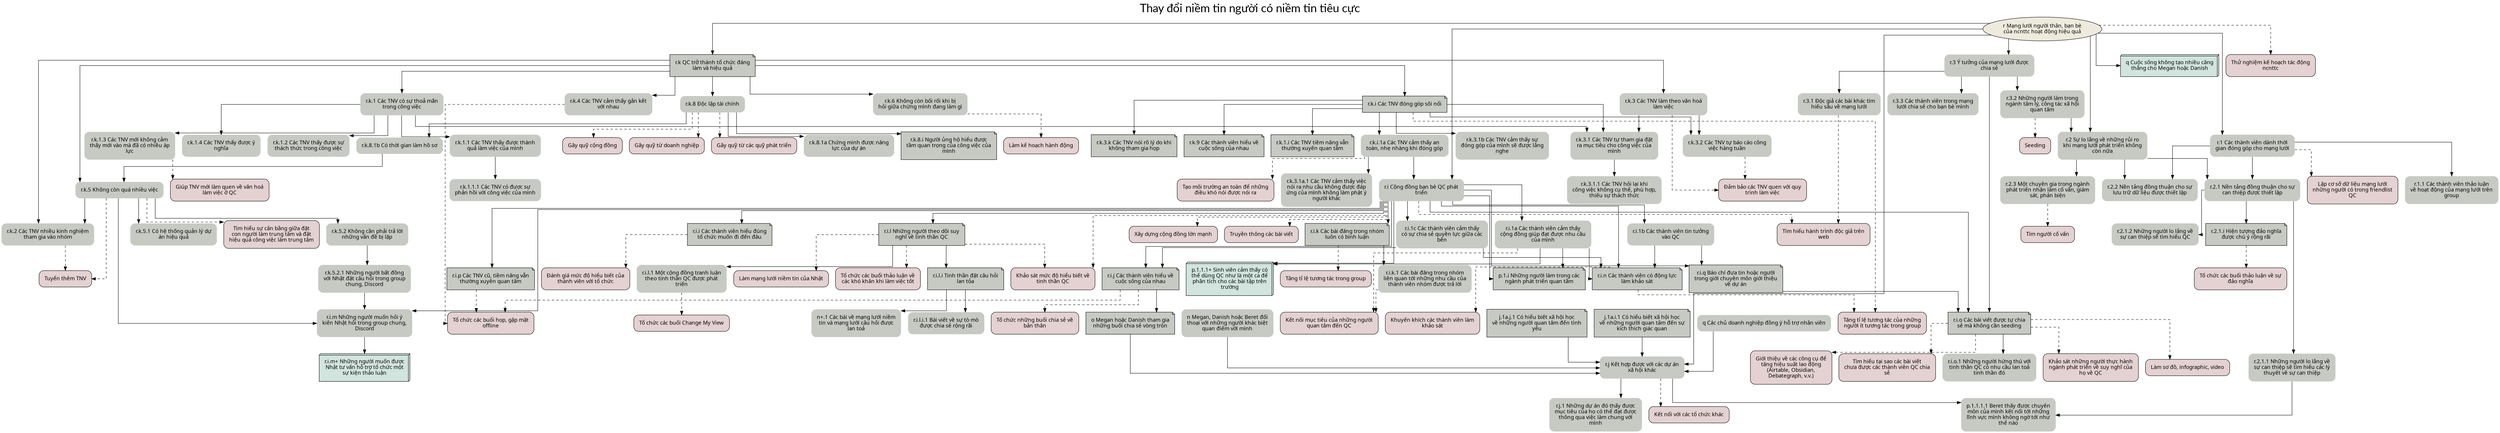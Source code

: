 digraph branch_r{
splines=ortho;
		overlap=false
		style=rounded
		// ranksep="0.4";
		label="Thay đổi niềm tin người có niềm tin tiêu cực";
		sep=10
		fontsize = 30
		labelloc="t";
		fontname="Lato";
//NODES
//====================


node [ shape=plaintext style="filled, rounded" fontname="SVN-Avo" margin=0.2 fillcolor="#c6cac3" ] //Reset style

//All masterGraph nodes

node [ shape=plaintext style="filled, rounded" fontname="SVN-Avo" margin=0.2 fillcolor="#c6cac3" ]

node [ shape=plaintext style="filled, rounded" fontname="SVN-Avo" margin=0.2 fillcolor="#c6cac3" ] //Reset style

//All branch_20 nodes

node [ shape=oval margin=0.1 fillcolor="#EEEADD" style="filled, rounded" ]
"r Mạng lưới người thân, bạn bè của ncnttc hoạt động hiệu quả" [ label = "r Mạng lưới người thân, bạn bè\ncủa ncnttc hoạt động hiệu quả" ] 

node [ shape=plaintext style="filled, rounded" fontname="SVN-Avo" margin=0.2 fillcolor="#c6cac3" ] //Reset style

//All Mục tiêu nodes
"r.k.3.1a.1 Các TNV cảm thấy việc nói ra nhu cầu không được đáp ứng của mình không làm phật ý người khác" [ label = "r.k.3.1a.1 Các TNV cảm thấy việc\nnói ra nhu cầu không được đáp\nứng của mình không làm phật ý\nngười khác" ] 
"r.i Cộng đồng bạn bè QC phát triển" [ label = "r.i Cộng đồng bạn bè QC phát\ntriển" ] 
"r.k.i.1a Các TNV cảm thấy an toàn, nhẹ nhàng khi đóng góp" [ label = "r.k.i.1a Các TNV cảm thấy an\ntoàn, nhẹ nhàng khi đóng góp" ] 
"r.k.3.1b Các TNV cảm thấy sự đóng góp của mình sẽ được lắng nghe" [ label = "r.k.3.1b Các TNV cảm thấy sự\nđóng góp của mình sẽ được lắng\nnghe" ] 
"r.k.5 Không còn quá nhiều việc" [ label = "r.k.5 Không còn quá nhiều việc" ] 
"r.k.8.1a Chứng minh được năng lực của dự án" [ label = "r.k.8.1a Chứng minh được năng\nlực của dự án" ] 
"r.k.8.1b Có thời gian làm hồ sơ" [ label = "r.k.8.1b Có thời gian làm hồ sơ" ] 
"r.k.5.2.1 Những người bất đồng với Nhật đặt câu hỏi trong group chung, Discord" [ label = "r.k.5.2.1 Những người bất đồng\nvới Nhật đặt câu hỏi trong group\nchung, Discord" ] 
"r.k.5.1 Có hệ thống quản lý dự án hiệu quả" [ label = "r.k.5.1 Có hệ thống quản lý dự\nán hiệu quả" ] 
"r.k.5.2 Không cần phải trả lời những vấn đề bị lặp" [ label = "r.k.5.2 Không cần phải trả lời\nnhững vấn đề bị lặp" ] 
"r.i.m Những người muốn hỏi ý kiến Nhật hỏi trong group chung, Discord" [ label = "r.i.m Những người muốn hỏi ý\nkiến Nhật hỏi trong group chung,\nDiscord" ] 
"r.k.2 Các TNV nhiều kinh nghiệm tham gia vào nhóm" [ label = "r.k.2 Các TNV nhiều kinh nghiệm\ntham gia vào nhóm" ] 
"r.k.3.1.1 Các TNV hỏi lại khi công việc không cụ thể, phù hợp, thiếu sự thách thức" [ label = "r.k.3.1.1 Các TNV hỏi lại khi\ncông việc không cụ thể, phù hợp,\nthiếu sự thách thức" ] 
"r.k.3.1 Các TNV tự tham gia đặt ra mục tiêu cho công việc của mình" [ label = "r.k.3.1 Các TNV tự tham gia đặt\nra mục tiêu cho công việc của\nmình" ] 
"r.k.3.2 Các TNV tự báo cáo công việc hàng tuần" [ label = "r.k.3.2 Các TNV tự báo cáo công\nviệc hàng tuần" ] 
"r.k.1.1.1 Các TNV có được sự phản hồi với công việc của mình" [ label = "r.k.1.1.1 Các TNV có được sự\nphản hồi với công việc của mình" ] 
"r.k.1.1 Các TNV thấy được thành quả làm việc của mình" [ label = "r.k.1.1 Các TNV thấy được thành\nquả làm việc của mình" ] 
"r.k.1.2 Các TNV thấy được sự thách thức trong công việc" [ label = "r.k.1.2 Các TNV thấy được sự\nthách thức trong công việc" ] 
"r.k.1.3 Các TNV mới không cảm thấy mới vào mà đã có nhiều áp lực" [ label = "r.k.1.3 Các TNV mới không cảm\nthấy mới vào mà đã có nhiều áp\nlực" ] 
"r.k.1.4 Các TNV thấy được ý nghĩa" [ label = "r.k.1.4 Các TNV thấy được ý\nnghĩa" ] 
"r.k.1 Các TNV có sự thoả mãn trong công việc" [ label = "r.k.1 Các TNV có sự thoả mãn\ntrong công việc" ] 
"r.k.2 Các TNV nhiều kinh nghiệm tham gia vào nhóm" [ label = "r.k.2 Các TNV nhiều kinh nghiệm\ntham gia vào nhóm" ] 
"r.k.3 Các TNV làm theo văn hoá làm việc" [ label = "r.k.3 Các TNV làm theo văn hoá\nlàm việc" ] 
"r.k.4 Các TNV cảm thấy gắn kết với nhau" [ label = "r.k.4 Các TNV cảm thấy gắn kết\nvới nhau" ] 
"r.k.5 Không còn quá nhiều việc" [ label = "r.k.5 Không còn quá nhiều việc" ] 
"r.k.6 Không còn bối rối khi bị hỏi giữa chừng mình đang làm gì" [ label = "r.k.6 Không còn bối rối khi bị\nhỏi giữa chừng mình đang làm gì" ] 
"r.k.8 Độc lập tài chính" [ label = "r.k.8 Độc lập tài chính" ] 
"r.j.1 Những dự án đó thấy được mục tiêu của họ có thể đạt được thông qua việc làm chung với mình" [ label = "r.j.1 Những dự án đó thấy được\nmục tiêu của họ có thể đạt được\nthông qua việc làm chung với\nmình" ] 
"r.i.o.1 Những người hứng thú với tinh thần QC có nhu cầu lan toả tinh thần đó" [ label = "r.i.o.1 Những người hứng thú với\ntinh thần QC có nhu cầu lan toả\ntinh thần đó" ] 
"r.i.l.i.1 Bài viết về sự tò mò được chia sẻ rộng rãi" [ label = "r.i.l.i.1 Bài viết về sự tò mò\nđược chia sẻ rộng rãi" ] 
"n+.1 Các bài về mạng lưới niềm tin và mạng lưới câu hỏi được lan toả" [ label = "n+.1 Các bài về mạng lưới niềm\ntin và mạng lưới câu hỏi được\nlan toả" ] 
"r.i.l.1 Một cộng đồng tranh luận theo tinh thần QC được phát triển" [ label = "r.i.l.1 Một cộng đồng tranh luận\ntheo tinh thần QC được phát\ntriển" ] 
"r.i.k.1 Các bài đăng trong nhóm liên quan tới những nhu cầu của thành viên nhóm được trả lời" [ label = "r.i.k.1 Các bài đăng trong nhóm\nliên quan tới những nhu cầu của\nthành viên nhóm được trả lời" ] 
"r.i.1a Các thành viên cảm thấy cộng đồng giúp đạt được nhu cầu của mình" [ label = "r.i.1a Các thành viên cảm thấy\ncộng đồng giúp đạt được nhu cầu\ncủa mình" ] 
"r.i.1b Các thành viên tin tưởng vào QC" [ label = "r.i.1b Các thành viên tin tưởng\nvào QC" ] 
"r.i.1c Các thành viên cảm thấy có sự chia sẻ quyền lực giữa các bên" [ label = "r.i.1c Các thành viên cảm thấy\ncó sự chia sẻ quyền lực giữa các\nbên" ] 
"r.3.1 Độc giả các bài khác tìm hiểu sâu về mạng lưới" [ label = "r.3.1 Độc giả các bài khác tìm\nhiểu sâu về mạng lưới" ] 
"r.3.2 Những người làm trong ngành tâm lý, công tác xã hội quan tâm" [ label = "r.3.2 Những người làm trong\nngành tâm lý, công tác xã hội\nquan tâm" ] 
"r.3.3 Các thành viên trong mạng lưới chia sẻ cho bạn bè mình" [ label = "r.3.3 Các thành viên trong mạng\nlưới chia sẻ cho bạn bè mình" ] 
"r.2.1.1 Những người lo lắng về sự can thiệp sẽ tìm hiểu các lý thuyết về sự can thiệp" [ label = "r.2.1.1 Những người lo lắng về\nsự can thiệp sẽ tìm hiểu các lý\nthuyết về sự can thiệp" ] 
"r.2.1.2 Những người lo lắng về sự can thiệp sẽ tìm hiểu QC" [ label = "r.2.1.2 Những người lo lắng về\nsự can thiệp sẽ tìm hiểu QC" ] 
"r.2.1 Nền tảng đồng thuận cho sự can thiệp được thiết lập" [ label = "r.2.1 Nền tảng đồng thuận cho sự\ncan thiệp được thiết lập" ] 
"r.2.2 Nền tảng đồng thuận cho sự lưu trữ dữ liệu được thiết lập" [ label = "r.2.2 Nền tảng đồng thuận cho sự\nlưu trữ dữ liệu được thiết lập" ] 
"r.2.3 Một chuyên gia trong ngành phát triển nhận làm cố vấn, giám sát, phản biện" [ label = "r.2.3 Một chuyên gia trong ngành\nphát triển nhận làm cố vấn, giám\nsát, phản biện" ] 
"r.1.1 Các thành viên thảo luận về hoạt động của mạng lưới trên group" [ label = "r.1.1 Các thành viên thảo luận\nvề hoạt động của mạng lưới trên\ngroup" ] 
"r.1 Các thành viên dành thời gian đóng góp cho mạng lưới" [ label = "r.1 Các thành viên dành thời\ngian đóng góp cho mạng lưới" ] 
"r.2 Sự lo lắng về những rủi ro khi mạng lưới phát triển không còn nữa" [ label = "r.2 Sự lo lắng về những rủi ro\nkhi mạng lưới phát triển không\ncòn nữa" ] 
"r.3 Ý tưởng của mạng lưới được chia sẻ" [ label = "r.3 Ý tưởng của mạng lưới được\nchia sẻ" ] 
"p.1.1.1.1 Beret thấy được chuyên môn của mình kết nối tới những lĩnh vực mình không ngờ tới như thế nào" [ label = "p.1.1.1.1 Beret thấy được chuyên\nmôn của mình kết nối tới những\nlĩnh vực mình không ngờ tới như\nthế nào" ] 
"r.j Kết hợp được với các dự án xã hội khác" [ label = "r.j Kết hợp được với các dự án\nxã hội khác" ] 
"n+.1 Các bài về mạng lưới niềm tin và mạng lưới câu hỏi được lan toả" [ label = "n+.1 Các bài về mạng lưới niềm\ntin và mạng lưới câu hỏi được\nlan toả" ] 
"r.j Kết hợp được với các dự án xã hội khác" [ label = "r.j Kết hợp được với các dự án\nxã hội khác" ] 
"n Megan, Danish hoặc Beret đối thoại với những người khác biệt quan điểm với mình" [ label = "n Megan, Danish hoặc Beret đối\nthoại với những người khác biệt\nquan điểm với mình" ] 
"r.j Kết hợp được với các dự án xã hội khác" [ label = "r.j Kết hợp được với các dự án\nxã hội khác" ] 
"n Megan, Danish hoặc Beret đối thoại với những người khác biệt quan điểm với mình" [ label = "n Megan, Danish hoặc Beret đối\nthoại với những người khác biệt\nquan điểm với mình" ] 
"n Megan, Danish hoặc Beret đối thoại với những người khác biệt quan điểm với mình" [ label = "n Megan, Danish hoặc Beret đối\nthoại với những người khác biệt\nquan điểm với mình" ] 




node [ shape=plaintext style="filled, rounded" fontname="SVN-Avo" margin=0.2 fillcolor="#c6cac3" ] //Reset style

//All Ytuongtothon nodes

node [ shape=box3d style="filled, rounded" fillcolor="#D1E4DD" ]
"r.i.m+ Những người muốn được Nhật tư vấn hỗ trợ tổ chức một sự kiện thảo luận" [ label = "r.i.m+ Những người muốn được\nNhật tư vấn hỗ trợ tổ chức một\nsự kiện thảo luận" ] 
"p.1.1.1+ Sinh viên cảm thấy có thể dùng QC như là một ca để phân tích cho các bài tập trên trường" [ label = "p.1.1.1+ Sinh viên cảm thấy có\nthể dùng QC như là một ca để\nphân tích cho các bài tập trên\ntrường" ] 


"q Cuộc sống không tạo nhiều căng thẳng cho Megan hoặc Danish" [ label = "q Cuộc sống không tạo nhiều căng\nthẳng cho Megan hoặc Danish" ] 



node [ shape=plaintext style="filled, rounded" fontname="SVN-Avo" margin=0.2 fillcolor="#c6cac3" ] //Reset style

//All Yeutohotro nodes

node [ shape=note style=filled ]
"r.k.3.1 Các TNV tự tham gia đặt ra mục tiêu cho công việc của mình" [ label = "r.k.3.1 Các TNV tự tham gia đặt\nra mục tiêu cho công việc của\nmình" ] 
"r.k.3.2 Các TNV tự báo cáo công việc hàng tuần" [ label = "r.k.3.2 Các TNV tự báo cáo công\nviệc hàng tuần" ] 
"r.k.3.k Các TNV nói rõ lý do khi không tham gia họp" [ label = "r.k.3.k Các TNV nói rõ lý do khi\nkhông tham gia họp" ] 
"r.k.9 Các thành viên hiểu về cuộc sống của nhau" [ label = "r.k.9 Các thành viên hiểu về\ncuộc sống của nhau" ] 
"r.k.1.i Các TNV tiềm năng vẫn thường xuyên quan tâm" [ label = "r.k.1.i Các TNV tiềm năng vẫn\nthường xuyên quan tâm" ] 
"r.k.8.i Người ủng hộ hiểu được tầm quan trọng của công việc của mình" [ label = "r.k.8.i Người ủng hộ hiểu được\ntầm quan trọng của công việc của\nmình" ] 
"r.i.m Những người muốn hỏi ý kiến Nhật hỏi trong group chung, Discord" [ label = "r.i.m Những người muốn hỏi ý\nkiến Nhật hỏi trong group chung,\nDiscord" ] 
"r.k.3.1 Các TNV tự tham gia đặt ra mục tiêu cho công việc của mình" [ label = "r.k.3.1 Các TNV tự tham gia đặt\nra mục tiêu cho công việc của\nmình" ] 
"r.k.i Các TNV đóng góp sôi nổi" [ label = "r.k.i Các TNV đóng góp sôi nổi" ] 
"p.1.1.1.1 Beret thấy được chuyên môn của mình kết nối tới những lĩnh vực mình không ngờ tới như thế nào" [ label = "p.1.1.1.1 Beret thấy được chuyên\nmôn của mình kết nối tới những\nlĩnh vực mình không ngờ tới như\nthế nào" ] 
"r.i.o Các bài viết được tự chia sẻ mà không cần seeding" [ label = "r.i.o Các bài viết được tự chia\nsẻ mà không cần seeding" ] 
"r.i.l.i Tinh thần đặt câu hỏi lan tỏa" [ label = "r.i.l.i Tinh thần đặt câu hỏi\nlan tỏa" ] 
"o Megan hoặc Danish tham gia những buổi chia sẻ vòng tròn" [ label = "o Megan hoặc Danish tham gia\nnhững buổi chia sẻ vòng tròn" ] 
"r.i.n Các thành viên có động lực làm khảo sát" [ label = "r.i.n Các thành viên có động lực\nlàm khảo sát" ] 
"r.i.j Các thành viên hiểu về cuộc sống của nhau" [ label = "r.i.j Các thành viên hiểu về\ncuộc sống của nhau" ] 
"r.i.n Các thành viên có động lực làm khảo sát" [ label = "r.i.n Các thành viên có động lực\nlàm khảo sát" ] 
"r.i.q Báo chí đưa tin hoặc người trong giới chuyên môn giới thiệu về dự án" [ label = "r.i.q Báo chí đưa tin hoặc người\ntrong giới chuyên môn giới thiệu\nvề dự án" ] 
"r.i.n Các thành viên có động lực làm khảo sát" [ label = "r.i.n Các thành viên có động lực\nlàm khảo sát" ] 
"p.1.i Những người làm trong các ngành phát triển quan tâm" [ label = "p.1.i Những người làm trong các\nngành phát triển quan tâm" ] 
"p.1.1.1+ Sinh viên cảm thấy có thể dùng QC như là một ca để phân tích cho các bài tập trên trường" [ label = "p.1.1.1+ Sinh viên cảm thấy có\nthể dùng QC như là một ca để\nphân tích cho các bài tập trên\ntrường" ] 
"r.i.i Các thành viên hiểu đúng tổ chức muốn đi đến đâu" [ label = "r.i.i Các thành viên hiểu đúng\ntổ chức muốn đi đến đâu" ] 
"r.i.j Các thành viên hiểu về cuộc sống của nhau" [ label = "r.i.j Các thành viên hiểu về\ncuộc sống của nhau" ] 
"r.i.k Các bài đăng trong nhóm luôn có bình luận" [ label = "r.i.k Các bài đăng trong nhóm\nluôn có bình luận" ] 
"r.i.l Những người theo dõi suy nghĩ về tinh thần QC" [ label = "r.i.l Những người theo dõi suy\nnghĩ về tinh thần QC" ] 
"r.i.m Những người muốn hỏi ý kiến Nhật hỏi trong group chung, Discord" [ label = "r.i.m Những người muốn hỏi ý\nkiến Nhật hỏi trong group chung,\nDiscord" ] 
"r.i.n Các thành viên có động lực làm khảo sát" [ label = "r.i.n Các thành viên có động lực\nlàm khảo sát" ] 
"r.i.o Các bài viết được tự chia sẻ mà không cần seeding" [ label = "r.i.o Các bài viết được tự chia\nsẻ mà không cần seeding" ] 
"r.i.p Các TNV cũ, tiềm năng vẫn thường xuyên quan tâm" [ label = "r.i.p Các TNV cũ, tiềm năng vẫn\nthường xuyên quan tâm" ] 
"r.i.q Báo chí đưa tin hoặc người trong giới chuyên môn giới thiệu về dự án" [ label = "r.i.q Báo chí đưa tin hoặc người\ntrong giới chuyên môn giới thiệu\nvề dự án" ] 
"p.1.i Những người làm trong các ngành phát triển quan tâm" [ label = "p.1.i Những người làm trong các\nngành phát triển quan tâm" ] 
"p.1.1.1+ Sinh viên cảm thấy có thể dùng QC như là một ca để phân tích cho các bài tập trên trường" [ label = "p.1.1.1+ Sinh viên cảm thấy có\nthể dùng QC như là một ca để\nphân tích cho các bài tập trên\ntrường" ] 
"r.2 Sự lo lắng về những rủi ro khi mạng lưới phát triển không còn nữa" [ label = "r.2 Sự lo lắng về những rủi ro\nkhi mạng lưới phát triển không\ncòn nữa" ] 
"r.i.o Các bài viết được tự chia sẻ mà không cần seeding" [ label = "r.i.o Các bài viết được tự chia\nsẻ mà không cần seeding" ] 
"p.1.1.1.1 Beret thấy được chuyên môn của mình kết nối tới những lĩnh vực mình không ngờ tới như thế nào" [ label = "p.1.1.1.1 Beret thấy được chuyên\nmôn của mình kết nối tới những\nlĩnh vực mình không ngờ tới như\nthế nào" ] 
"r.2.1.i Hiện tượng đảo nghĩa được chú ý rộng rãi" [ label = "r.2.1.i Hiện tượng đảo nghĩa\nđược chú ý rộng rãi" ] 
"r.2.1 Nền tảng đồng thuận cho sự can thiệp được thiết lập" [ label = "r.2.1 Nền tảng đồng thuận cho sự\ncan thiệp được thiết lập" ] 
"r.2.2 Nền tảng đồng thuận cho sự lưu trữ dữ liệu được thiết lập" [ label = "r.2.2 Nền tảng đồng thuận cho sự\nlưu trữ dữ liệu được thiết lập" ] 
"r.i Cộng đồng bạn bè QC phát triển" [ label = "r.i Cộng đồng bạn bè QC phát\ntriển" ] 
"r.j Kết hợp được với các dự án xã hội khác" [ label = "r.j Kết hợp được với các dự án\nxã hội khác" ] 
"r.k QC trở thành tổ chức đáng làm và hiệu quả" [ label = "r.k QC trở thành tổ chức đáng\nlàm và hiệu quả" ] 
"q Cuộc sống không tạo nhiều căng thẳng cho Megan hoặc Danish" [ label = "q Cuộc sống không tạo nhiều căng\nthẳng cho Megan hoặc Danish" ] 
"r.j Kết hợp được với các dự án xã hội khác" [ label = "r.j Kết hợp được với các dự án\nxã hội khác" ] 
"p.1.i Những người làm trong các ngành phát triển quan tâm" [ label = "p.1.i Những người làm trong các\nngành phát triển quan tâm" ] 
"p.1.1.1.1 Beret thấy được chuyên môn của mình kết nối tới những lĩnh vực mình không ngờ tới như thế nào" [ label = "p.1.1.1.1 Beret thấy được chuyên\nmôn của mình kết nối tới những\nlĩnh vực mình không ngờ tới như\nthế nào" ] 
"r.j Kết hợp được với các dự án xã hội khác" [ label = "r.j Kết hợp được với các dự án\nxã hội khác" ] 
"j.1a.j.1 Có hiểu biết xã hội học về những người quan tâm đến tình yêu" [ label = "j.1a.j.1 Có hiểu biết xã hội học\nvề những người quan tâm đến tình\nyêu" ] 
"j.1a.i.1 Có hiểu biết xã hội học về những người quan tâm đến sự kích thích giác quan" [ label = "j.1a.i.1 Có hiểu biết xã hội học\nvề những người quan tâm đến sự\nkích thích giác quan" ] 
"q Cuộc sống không tạo nhiều căng thẳng cho Megan hoặc Danish" [ label = "q Cuộc sống không tạo nhiều căng\nthẳng cho Megan hoặc Danish" ] 
"n Megan, Danish hoặc Beret đối thoại với những người khác biệt quan điểm với mình" [ label = "n Megan, Danish hoặc Beret đối\nthoại với những người khác biệt\nquan điểm với mình" ] 
"r Mạng lưới người thân, bạn bè của ncnttc hoạt động hiệu quả" [ label = "r Mạng lưới người thân, bạn bè\ncủa ncnttc hoạt động hiệu quả" ] 
"r.i Cộng đồng bạn bè QC phát triển" [ label = "r.i Cộng đồng bạn bè QC phát\ntriển" ] 
"r.k.8 Độc lập tài chính" [ label = "r.k.8 Độc lập tài chính" ] 
"r.i Cộng đồng bạn bè QC phát triển" [ label = "r.i Cộng đồng bạn bè QC phát\ntriển" ] 
"n Megan, Danish hoặc Beret đối thoại với những người khác biệt quan điểm với mình" [ label = "n Megan, Danish hoặc Beret đối\nthoại với những người khác biệt\nquan điểm với mình" ] 
"o Megan hoặc Danish tham gia những buổi chia sẻ vòng tròn" [ label = "o Megan hoặc Danish tham gia\nnhững buổi chia sẻ vòng tròn" ] 
"q Cuộc sống không tạo nhiều căng thẳng cho Megan hoặc Danish" [ label = "q Cuộc sống không tạo nhiều căng\nthẳng cho Megan hoặc Danish" ] 
"r Mạng lưới người thân, bạn bè của ncnttc hoạt động hiệu quả" [ label = "r Mạng lưới người thân, bạn bè\ncủa ncnttc hoạt động hiệu quả" ] 

node [ shape=plaintext style="filled, rounded" fontname="SVN-Avo" margin=0.2 fillcolor="#c6cac3" ] //Reset style

//All Thamkhao nodes

node [ shape=plain fillcolor=white ]

node [ shape=plaintext style="filled, rounded" fontname="SVN-Avo" margin=0.2 fillcolor="#c6cac3" ] //Reset style

//All Hoạt động nodes

node [ fillcolor="#E4D1D1" shape=polygon ]
"Tạo môi trường an toàn để những điều khó nói được nói ra" [ label = "Tạo môi trường an toàn để những\nđiều khó nói được nói ra" ] 
"Tăng tỉ lệ tương tác của những người ít tương tác trong group" [ label = "Tăng tỉ lệ tương tác của những\nngười ít tương tác trong group" ] 
"Gây quỹ cộng đồng" [ label = "Gây quỹ cộng đồng" ] 
"Gây quỹ từ doanh nghiệp" [ label = "Gây quỹ từ doanh nghiệp" ] 
"Gây quỹ từ các quỹ phát triển" [ label = "Gây quỹ từ các quỹ phát triển" ] 
"Làm kế hoạch hành động" [ label = "Làm kế hoạch hành động" ] 
"Tìm hiểu sự cân bằng giữa đặt con người làm trung tâm và đặt hiệu quả công việc làm trung tâm" [ label = "Tìm hiểu sự cân bằng giữa đặt\ncon người làm trung tâm và đặt\nhiệu quả công việc làm trung tâm" ] 
"Tuyển thêm TNV" [ label = "Tuyển thêm TNV" ] 
"Tổ chức các buổi họp, gặp mặt offline" [ label = "Tổ chức các buổi họp, gặp mặt\noffline" ] 
"Đảm bảo các TNV quen với quy trình làm việc" [ label = "Đảm bảo các TNV quen với quy\ntrình làm việc" ] 
"Đảm bảo các TNV quen với quy trình làm việc" [ label = "Đảm bảo các TNV quen với quy\ntrình làm việc" ] 
"Tuyển thêm TNV" [ label = "Tuyển thêm TNV" ] 
"Giúp TNV mới làm quen về văn hoá làm việc ở QC" [ label = "Giúp TNV mới làm quen về văn hoá\nlàm việc ở QC" ] 
"Kết nối với các tổ chức khác" [ label = "Kết nối với các tổ chức khác" ] 
"Tổ chức các buổi họp, gặp mặt offline" [ label = "Tổ chức các buổi họp, gặp mặt\noffline" ] 
"Khảo sát những người thực hành ngành phát triển về suy nghĩ của họ về QC" [ label = "Khảo sát những người thực hành\nngành phát triển về suy nghĩ của\nhọ về QC" ] 
"Làm sơ đồ, infographic, video" [ label = "Làm sơ đồ, infographic, video" ] 
"Giới thiệu về các công cụ để tăng hiệu suất lao động (Airtable, Obsidian, Debategraph, v.v.)" [ label = "Giới thiệu về các công cụ để\ntăng hiệu suất lao động\n(Airtable, Obsidian,\nDebategraph, v.v.)" ] 
"Tìm hiểu tại sao các bài viết chưa được các thành viên QC chia sẻ" [ label = "Tìm hiểu tại sao các bài viết\nchưa được các thành viên QC chia\nsẻ" ] 
"Khuyến khích các thành viên làm khảo sát" [ label = "Khuyến khích các thành viên làm\nkhảo sát" ] 
"Tăng tỉ lệ tương tác của những người ít tương tác trong group" [ label = "Tăng tỉ lệ tương tác của những\nngười ít tương tác trong group" ] 
"Tổ chức các buổi Change My View" [ label = "Tổ chức các buổi Change My View" ] 
"Làm mạng lưới niềm tin của Nhật" [ label = "Làm mạng lưới niềm tin của Nhật" ] 
"Khảo sát mức độ hiểu biết về tinh thần QC" [ label = "Khảo sát mức độ hiểu biết về\ntinh thần QC" ] 
"Tổ chức các buổi thảo luận về các khó khăn khi làm việc tốt" [ label = "Tổ chức các buổi thảo luận về\ncác khó khăn khi làm việc tốt" ] 
"Kết nối mục tiêu của những người quan tâm đến QC" [ label = "Kết nối mục tiêu của những người\nquan tâm đến QC" ] 
"Tăng tỉ lệ tương tác trong group" [ label = "Tăng tỉ lệ tương tác trong group" ] 
"Tổ chức những buổi chia sẻ về bản thân" [ label = "Tổ chức những buổi chia sẻ về\nbản thân" ] 
"Tổ chức các buổi họp, gặp mặt offline" [ label = "Tổ chức các buổi họp, gặp mặt\noffline" ] 
"Đánh giá mức độ hiểu biết của thành viên với tổ chức" [ label = "Đánh giá mức độ hiểu biết của\nthành viên với tổ chức" ] 
"Kết nối mục tiêu của những người quan tâm đến QC" [ label = "Kết nối mục tiêu của những người\nquan tâm đến QC" ] 
"Khảo sát mức độ hiểu biết về tinh thần QC" [ label = "Khảo sát mức độ hiểu biết về\ntinh thần QC" ] 
"Xây dựng cộng đồng lớn mạnh" [ label = "Xây dựng cộng đồng lớn mạnh" ] 
"Tìm hiểu hành trình độc giả trên web" [ label = "Tìm hiểu hành trình độc giả trên\nweb" ] 
"Truyền thông các bài viết" [ label = "Truyền thông các bài viết" ] 
"Seeding" [ label = "Seeding" ] 
"Tìm hiểu hành trình độc giả trên web" [ label = "Tìm hiểu hành trình độc giả trên\nweb" ] 
"Tìm người cố vấn" [ label = "Tìm người cố vấn" ] 
"Tổ chức các buổi thảo luận về sự đảo nghĩa" [ label = "Tổ chức các buổi thảo luận về sự\nđảo nghĩa" ] 
"Lập cơ sở dữ liệu mạng lưới những người có trong friendlist QC" [ label = "Lập cơ sở dữ liệu mạng lưới\nnhững người có trong friendlist\nQC" ] 
"Thử nghiệm kế hoạch tác động ncnttc" [ label = "Thử nghiệm kế hoạch tác động\nncnttc" ] 
"Khảo sát những người thực hành ngành phát triển về suy nghĩ của họ về QC" [ label = "Khảo sát những người thực hành\nngành phát triển về suy nghĩ của\nhọ về QC" ] 
"Giới thiệu về các công cụ để tăng hiệu suất lao động (Airtable, Obsidian, Debategraph, v.v.)" [ label = "Giới thiệu về các công cụ để\ntăng hiệu suất lao động\n(Airtable, Obsidian,\nDebategraph, v.v.)" ] 
"Tổ chức những buổi chia sẻ về bản thân" [ label = "Tổ chức những buổi chia sẻ về\nbản thân" ] 
"Tổ chức các buổi Change My View" [ label = "Tổ chức các buổi Change My View" ] 
"Lập cơ sở dữ liệu mạng lưới những người có trong friendlist QC" [ label = "Lập cơ sở dữ liệu mạng lưới\nnhững người có trong friendlist\nQC" ] 
"Khảo sát những người thực hành ngành phát triển về suy nghĩ của họ về QC" [ label = "Khảo sát những người thực hành\nngành phát triển về suy nghĩ của\nhọ về QC" ] 
"Thử nghiệm kế hoạch tác động ncnttc" [ label = "Thử nghiệm kế hoạch tác động\nncnttc" ] 

node [ shape=plaintext style="filled, rounded" fontname="SVN-Avo" margin=0.2 fillcolor="#c6cac3" ] //Reset style

//All branch_1a nodes

node [ shape=plaintext style="filled, rounded" fontname="SVN-Avo" margin=0.2 fillcolor="#c6cac3" ] //Reset style

//All branch_1b nodes








node [ shape=plaintext style="filled, rounded" fontname="SVN-Avo" margin=0.2 fillcolor="#c6cac3" ] //Reset style

//All branch_i nodes

node [ shape=plaintext style="filled, rounded" fontname="SVN-Avo" margin=0.2 fillcolor="#c6cac3" ] //Reset style

//All branch_j nodes
"j.1a.j.1 Có hiểu biết xã hội học về những người quan tâm đến tình yêu" [ label = "j.1a.j.1 Có hiểu biết xã hội học\nvề những người quan tâm đến tình\nyêu" ] 
"j.1a.i.1 Có hiểu biết xã hội học về những người quan tâm đến sự kích thích giác quan" [ label = "j.1a.i.1 Có hiểu biết xã hội học\nvề những người quan tâm đến sự\nkích thích giác quan" ] 

node [ shape=plaintext style="filled, rounded" fontname="SVN-Avo" margin=0.2 fillcolor="#c6cac3" ] //Reset style

//All branch_k nodes

node [ shape=plaintext style="filled, rounded" fontname="SVN-Avo" margin=0.2 fillcolor="#c6cac3" ] //Reset style

//All branch_l nodes

node [ shape=plaintext style="filled, rounded" fontname="SVN-Avo" margin=0.2 fillcolor="#c6cac3" ] //Reset style

//All branch_m nodes

node [ shape=plaintext style="filled, rounded" fontname="SVN-Avo" margin=0.2 fillcolor="#c6cac3" ] //Reset style

//All branch_n nodes
"n Megan, Danish hoặc Beret đối thoại với những người khác biệt quan điểm với mình" [ label = "n Megan, Danish hoặc Beret đối\nthoại với những người khác biệt\nquan điểm với mình" ] 
"n Megan, Danish hoặc Beret đối thoại với những người khác biệt quan điểm với mình" [ label = "n Megan, Danish hoặc Beret đối\nthoại với những người khác biệt\nquan điểm với mình" ] 
"n Megan, Danish hoặc Beret đối thoại với những người khác biệt quan điểm với mình" [ label = "n Megan, Danish hoặc Beret đối\nthoại với những người khác biệt\nquan điểm với mình" ] 
"n Megan, Danish hoặc Beret đối thoại với những người khác biệt quan điểm với mình" [ label = "n Megan, Danish hoặc Beret đối\nthoại với những người khác biệt\nquan điểm với mình" ] 
"n Megan, Danish hoặc Beret đối thoại với những người khác biệt quan điểm với mình" [ label = "n Megan, Danish hoặc Beret đối\nthoại với những người khác biệt\nquan điểm với mình" ] 

node [ shape=plaintext style="filled, rounded" fontname="SVN-Avo" margin=0.2 fillcolor="#c6cac3" ] //Reset style

//All branch_o nodes
"o Megan hoặc Danish tham gia những buổi chia sẻ vòng tròn" [ label = "o Megan hoặc Danish tham gia\nnhững buổi chia sẻ vòng tròn" ] 
"o Megan hoặc Danish tham gia những buổi chia sẻ vòng tròn" [ label = "o Megan hoặc Danish tham gia\nnhững buổi chia sẻ vòng tròn" ] 

node [ shape=plaintext style="filled, rounded" fontname="SVN-Avo" margin=0.2 fillcolor="#c6cac3" ] //Reset style

//All branch_p nodes
"p.1.1.1.1 Beret thấy được chuyên môn của mình kết nối tới những lĩnh vực mình không ngờ tới như thế nào" [ label = "p.1.1.1.1 Beret thấy được chuyên\nmôn của mình kết nối tới những\nlĩnh vực mình không ngờ tới như\nthế nào" ] 
"p.1.i Những người làm trong các ngành phát triển quan tâm" [ label = "p.1.i Những người làm trong các\nngành phát triển quan tâm" ] 
"p.1.1.1+ Sinh viên cảm thấy có thể dùng QC như là một ca để phân tích cho các bài tập trên trường" [ label = "p.1.1.1+ Sinh viên cảm thấy có\nthể dùng QC như là một ca để\nphân tích cho các bài tập trên\ntrường" ] 
"p.1.i Những người làm trong các ngành phát triển quan tâm" [ label = "p.1.i Những người làm trong các\nngành phát triển quan tâm" ] 
"p.1.1.1+ Sinh viên cảm thấy có thể dùng QC như là một ca để phân tích cho các bài tập trên trường" [ label = "p.1.1.1+ Sinh viên cảm thấy có\nthể dùng QC như là một ca để\nphân tích cho các bài tập trên\ntrường" ] 
"p.1.1.1.1 Beret thấy được chuyên môn của mình kết nối tới những lĩnh vực mình không ngờ tới như thế nào" [ label = "p.1.1.1.1 Beret thấy được chuyên\nmôn của mình kết nối tới những\nlĩnh vực mình không ngờ tới như\nthế nào" ] 
"p.1.1.1.1 Beret thấy được chuyên môn của mình kết nối tới những lĩnh vực mình không ngờ tới như thế nào" [ label = "p.1.1.1.1 Beret thấy được chuyên\nmôn của mình kết nối tới những\nlĩnh vực mình không ngờ tới như\nthế nào" ] 
"p.1.1.1+ Sinh viên cảm thấy có thể dùng QC như là một ca để phân tích cho các bài tập trên trường" [ label = "p.1.1.1+ Sinh viên cảm thấy có\nthể dùng QC như là một ca để\nphân tích cho các bài tập trên\ntrường" ] 
"p.1.i Những người làm trong các ngành phát triển quan tâm" [ label = "p.1.i Những người làm trong các\nngành phát triển quan tâm" ] 
"p.1.1.1.1 Beret thấy được chuyên môn của mình kết nối tới những lĩnh vực mình không ngờ tới như thế nào" [ label = "p.1.1.1.1 Beret thấy được chuyên\nmôn của mình kết nối tới những\nlĩnh vực mình không ngờ tới như\nthế nào" ] 

node [ shape=plaintext style="filled, rounded" fontname="SVN-Avo" margin=0.2 fillcolor="#c6cac3" ] //Reset style

//All branch_q nodes
"q Cuộc sống không tạo nhiều căng thẳng cho Megan hoặc Danish" [ label = "q Cuộc sống không tạo nhiều căng\nthẳng cho Megan hoặc Danish" ] 
"q Cuộc sống không tạo nhiều căng thẳng cho Megan hoặc Danish" [ label = "q Cuộc sống không tạo nhiều căng\nthẳng cho Megan hoặc Danish" ] 
"q Cuộc sống không tạo nhiều căng thẳng cho Megan hoặc Danish" [ label = "q Cuộc sống không tạo nhiều căng\nthẳng cho Megan hoặc Danish" ] 
"q Cuộc sống không tạo nhiều căng thẳng cho Megan hoặc Danish" [ label = "q Cuộc sống không tạo nhiều căng\nthẳng cho Megan hoặc Danish" ] 

node [ shape=plaintext style="filled, rounded" fontname="SVN-Avo" margin=0.2 fillcolor="#c6cac3" ] //Reset style

//All branch_r nodes
"r.k.3.1a.1 Các TNV cảm thấy việc nói ra nhu cầu không được đáp ứng của mình không làm phật ý người khác" [ label = "r.k.3.1a.1 Các TNV cảm thấy việc\nnói ra nhu cầu không được đáp\nứng của mình không làm phật ý\nngười khác" ] 
"r.i Cộng đồng bạn bè QC phát triển" [ label = "r.i Cộng đồng bạn bè QC phát\ntriển" ] 
"r.k.i.1a Các TNV cảm thấy an toàn, nhẹ nhàng khi đóng góp" [ label = "r.k.i.1a Các TNV cảm thấy an\ntoàn, nhẹ nhàng khi đóng góp" ] 
"r.k.3.1b Các TNV cảm thấy sự đóng góp của mình sẽ được lắng nghe" [ label = "r.k.3.1b Các TNV cảm thấy sự\nđóng góp của mình sẽ được lắng\nnghe" ] 
"r.k.3.1 Các TNV tự tham gia đặt ra mục tiêu cho công việc của mình" [ label = "r.k.3.1 Các TNV tự tham gia đặt\nra mục tiêu cho công việc của\nmình" ] 
"r.k.3.2 Các TNV tự báo cáo công việc hàng tuần" [ label = "r.k.3.2 Các TNV tự báo cáo công\nviệc hàng tuần" ] 
"r.k.3.k Các TNV nói rõ lý do khi không tham gia họp" [ label = "r.k.3.k Các TNV nói rõ lý do khi\nkhông tham gia họp" ] 
"r.k.9 Các thành viên hiểu về cuộc sống của nhau" [ label = "r.k.9 Các thành viên hiểu về\ncuộc sống của nhau" ] 
"r.k.1.i Các TNV tiềm năng vẫn thường xuyên quan tâm" [ label = "r.k.1.i Các TNV tiềm năng vẫn\nthường xuyên quan tâm" ] 
"r.k.5 Không còn quá nhiều việc" [ label = "r.k.5 Không còn quá nhiều việc" ] 
"r.k.8.1a Chứng minh được năng lực của dự án" [ label = "r.k.8.1a Chứng minh được năng\nlực của dự án" ] 
"r.k.8.1b Có thời gian làm hồ sơ" [ label = "r.k.8.1b Có thời gian làm hồ sơ" ] 
"r.k.8.i Người ủng hộ hiểu được tầm quan trọng của công việc của mình" [ label = "r.k.8.i Người ủng hộ hiểu được\ntầm quan trọng của công việc của\nmình" ] 
"r.i.m Những người muốn hỏi ý kiến Nhật hỏi trong group chung, Discord" [ label = "r.i.m Những người muốn hỏi ý\nkiến Nhật hỏi trong group chung,\nDiscord" ] 
"r.k.5.2.1 Những người bất đồng với Nhật đặt câu hỏi trong group chung, Discord" [ label = "r.k.5.2.1 Những người bất đồng\nvới Nhật đặt câu hỏi trong group\nchung, Discord" ] 
"r.k.5.1 Có hệ thống quản lý dự án hiệu quả" [ label = "r.k.5.1 Có hệ thống quản lý dự\nán hiệu quả" ] 
"r.k.5.2 Không cần phải trả lời những vấn đề bị lặp" [ label = "r.k.5.2 Không cần phải trả lời\nnhững vấn đề bị lặp" ] 
"r.i.m Những người muốn hỏi ý kiến Nhật hỏi trong group chung, Discord" [ label = "r.i.m Những người muốn hỏi ý\nkiến Nhật hỏi trong group chung,\nDiscord" ] 
"r.k.2 Các TNV nhiều kinh nghiệm tham gia vào nhóm" [ label = "r.k.2 Các TNV nhiều kinh nghiệm\ntham gia vào nhóm" ] 
"r.k.3.1.1 Các TNV hỏi lại khi công việc không cụ thể, phù hợp, thiếu sự thách thức" [ label = "r.k.3.1.1 Các TNV hỏi lại khi\ncông việc không cụ thể, phù hợp,\nthiếu sự thách thức" ] 
"r.k.3.1 Các TNV tự tham gia đặt ra mục tiêu cho công việc của mình" [ label = "r.k.3.1 Các TNV tự tham gia đặt\nra mục tiêu cho công việc của\nmình" ] 
"r.k.3.2 Các TNV tự báo cáo công việc hàng tuần" [ label = "r.k.3.2 Các TNV tự báo cáo công\nviệc hàng tuần" ] 
"r.k.1.1.1 Các TNV có được sự phản hồi với công việc của mình" [ label = "r.k.1.1.1 Các TNV có được sự\nphản hồi với công việc của mình" ] 
"r.k.1.1 Các TNV thấy được thành quả làm việc của mình" [ label = "r.k.1.1 Các TNV thấy được thành\nquả làm việc của mình" ] 
"r.k.1.2 Các TNV thấy được sự thách thức trong công việc" [ label = "r.k.1.2 Các TNV thấy được sự\nthách thức trong công việc" ] 
"r.k.1.3 Các TNV mới không cảm thấy mới vào mà đã có nhiều áp lực" [ label = "r.k.1.3 Các TNV mới không cảm\nthấy mới vào mà đã có nhiều áp\nlực" ] 
"r.k.1.4 Các TNV thấy được ý nghĩa" [ label = "r.k.1.4 Các TNV thấy được ý\nnghĩa" ] 
"r.k.3.1 Các TNV tự tham gia đặt ra mục tiêu cho công việc của mình" [ label = "r.k.3.1 Các TNV tự tham gia đặt\nra mục tiêu cho công việc của\nmình" ] 
"r.k.1 Các TNV có sự thoả mãn trong công việc" [ label = "r.k.1 Các TNV có sự thoả mãn\ntrong công việc" ] 
"r.k.2 Các TNV nhiều kinh nghiệm tham gia vào nhóm" [ label = "r.k.2 Các TNV nhiều kinh nghiệm\ntham gia vào nhóm" ] 
"r.k.3 Các TNV làm theo văn hoá làm việc" [ label = "r.k.3 Các TNV làm theo văn hoá\nlàm việc" ] 
"r.k.4 Các TNV cảm thấy gắn kết với nhau" [ label = "r.k.4 Các TNV cảm thấy gắn kết\nvới nhau" ] 
"r.k.5 Không còn quá nhiều việc" [ label = "r.k.5 Không còn quá nhiều việc" ] 
"r.k.6 Không còn bối rối khi bị hỏi giữa chừng mình đang làm gì" [ label = "r.k.6 Không còn bối rối khi bị\nhỏi giữa chừng mình đang làm gì" ] 
"r.k.8 Độc lập tài chính" [ label = "r.k.8 Độc lập tài chính" ] 
"r.k.i Các TNV đóng góp sôi nổi" [ label = "r.k.i Các TNV đóng góp sôi nổi" ] 
"r.j.1 Những dự án đó thấy được mục tiêu của họ có thể đạt được thông qua việc làm chung với mình" [ label = "r.j.1 Những dự án đó thấy được\nmục tiêu của họ có thể đạt được\nthông qua việc làm chung với\nmình" ] 
"r.i.o Các bài viết được tự chia sẻ mà không cần seeding" [ label = "r.i.o Các bài viết được tự chia\nsẻ mà không cần seeding" ] 
"r.i.o.1 Những người hứng thú với tinh thần QC có nhu cầu lan toả tinh thần đó" [ label = "r.i.o.1 Những người hứng thú với\ntinh thần QC có nhu cầu lan toả\ntinh thần đó" ] 
"r.i.m+ Những người muốn được Nhật tư vấn hỗ trợ tổ chức một sự kiện thảo luận" [ label = "r.i.m+ Những người muốn được\nNhật tư vấn hỗ trợ tổ chức một\nsự kiện thảo luận" ] 
"r.i.l.i.1 Bài viết về sự tò mò được chia sẻ rộng rãi" [ label = "r.i.l.i.1 Bài viết về sự tò mò\nđược chia sẻ rộng rãi" ] 
"r.i.l.1 Một cộng đồng tranh luận theo tinh thần QC được phát triển" [ label = "r.i.l.1 Một cộng đồng tranh luận\ntheo tinh thần QC được phát\ntriển" ] 
"r.i.l.i Tinh thần đặt câu hỏi lan tỏa" [ label = "r.i.l.i Tinh thần đặt câu hỏi\nlan tỏa" ] 
"r.i.k.1 Các bài đăng trong nhóm liên quan tới những nhu cầu của thành viên nhóm được trả lời" [ label = "r.i.k.1 Các bài đăng trong nhóm\nliên quan tới những nhu cầu của\nthành viên nhóm được trả lời" ] 
"r.i.n Các thành viên có động lực làm khảo sát" [ label = "r.i.n Các thành viên có động lực\nlàm khảo sát" ] 
"r.i.j Các thành viên hiểu về cuộc sống của nhau" [ label = "r.i.j Các thành viên hiểu về\ncuộc sống của nhau" ] 
"r.i.n Các thành viên có động lực làm khảo sát" [ label = "r.i.n Các thành viên có động lực\nlàm khảo sát" ] 
"r.i.q Báo chí đưa tin hoặc người trong giới chuyên môn giới thiệu về dự án" [ label = "r.i.q Báo chí đưa tin hoặc người\ntrong giới chuyên môn giới thiệu\nvề dự án" ] 
"r.i.1b Các thành viên tin tưởng vào QC" [ label = "r.i.1b Các thành viên tin tưởng\nvào QC" ] 
"r.i.1c Các thành viên cảm thấy có sự chia sẻ quyền lực giữa các bên" [ label = "r.i.1c Các thành viên cảm thấy\ncó sự chia sẻ quyền lực giữa các\nbên" ] 
"r.i.n Các thành viên có động lực làm khảo sát" [ label = "r.i.n Các thành viên có động lực\nlàm khảo sát" ] 
"r.i.1a Các thành viên cảm thấy cộng đồng giúp đạt được nhu cầu của mình" [ label = "r.i.1a Các thành viên cảm thấy\ncộng đồng giúp đạt được nhu cầu\ncủa mình" ] 
"r.i.1b Các thành viên tin tưởng vào QC" [ label = "r.i.1b Các thành viên tin tưởng\nvào QC" ] 
"r.i.1c Các thành viên cảm thấy có sự chia sẻ quyền lực giữa các bên" [ label = "r.i.1c Các thành viên cảm thấy\ncó sự chia sẻ quyền lực giữa các\nbên" ] 
"r.i.i Các thành viên hiểu đúng tổ chức muốn đi đến đâu" [ label = "r.i.i Các thành viên hiểu đúng\ntổ chức muốn đi đến đâu" ] 
"r.i.j Các thành viên hiểu về cuộc sống của nhau" [ label = "r.i.j Các thành viên hiểu về\ncuộc sống của nhau" ] 
"r.i.k Các bài đăng trong nhóm luôn có bình luận" [ label = "r.i.k Các bài đăng trong nhóm\nluôn có bình luận" ] 
"r.i.l Những người theo dõi suy nghĩ về tinh thần QC" [ label = "r.i.l Những người theo dõi suy\nnghĩ về tinh thần QC" ] 
"r.i.m Những người muốn hỏi ý kiến Nhật hỏi trong group chung, Discord" [ label = "r.i.m Những người muốn hỏi ý\nkiến Nhật hỏi trong group chung,\nDiscord" ] 
"r.i.n Các thành viên có động lực làm khảo sát" [ label = "r.i.n Các thành viên có động lực\nlàm khảo sát" ] 
"r.i.o Các bài viết được tự chia sẻ mà không cần seeding" [ label = "r.i.o Các bài viết được tự chia\nsẻ mà không cần seeding" ] 
"r.i.p Các TNV cũ, tiềm năng vẫn thường xuyên quan tâm" [ label = "r.i.p Các TNV cũ, tiềm năng vẫn\nthường xuyên quan tâm" ] 
"r.i.q Báo chí đưa tin hoặc người trong giới chuyên môn giới thiệu về dự án" [ label = "r.i.q Báo chí đưa tin hoặc người\ntrong giới chuyên môn giới thiệu\nvề dự án" ] 
"r.2 Sự lo lắng về những rủi ro khi mạng lưới phát triển không còn nữa" [ label = "r.2 Sự lo lắng về những rủi ro\nkhi mạng lưới phát triển không\ncòn nữa" ] 
"r.3.1 Độc giả các bài khác tìm hiểu sâu về mạng lưới" [ label = "r.3.1 Độc giả các bài khác tìm\nhiểu sâu về mạng lưới" ] 
"r.3.2 Những người làm trong ngành tâm lý, công tác xã hội quan tâm" [ label = "r.3.2 Những người làm trong\nngành tâm lý, công tác xã hội\nquan tâm" ] 
"r.3.3 Các thành viên trong mạng lưới chia sẻ cho bạn bè mình" [ label = "r.3.3 Các thành viên trong mạng\nlưới chia sẻ cho bạn bè mình" ] 
"r.i.o Các bài viết được tự chia sẻ mà không cần seeding" [ label = "r.i.o Các bài viết được tự chia\nsẻ mà không cần seeding" ] 
"r.2.1.1 Những người lo lắng về sự can thiệp sẽ tìm hiểu các lý thuyết về sự can thiệp" [ label = "r.2.1.1 Những người lo lắng về\nsự can thiệp sẽ tìm hiểu các lý\nthuyết về sự can thiệp" ] 
"r.2.1.2 Những người lo lắng về sự can thiệp sẽ tìm hiểu QC" [ label = "r.2.1.2 Những người lo lắng về\nsự can thiệp sẽ tìm hiểu QC" ] 
"r.2.1.i Hiện tượng đảo nghĩa được chú ý rộng rãi" [ label = "r.2.1.i Hiện tượng đảo nghĩa\nđược chú ý rộng rãi" ] 
"r.2.1 Nền tảng đồng thuận cho sự can thiệp được thiết lập" [ label = "r.2.1 Nền tảng đồng thuận cho sự\ncan thiệp được thiết lập" ] 
"r.2.2 Nền tảng đồng thuận cho sự lưu trữ dữ liệu được thiết lập" [ label = "r.2.2 Nền tảng đồng thuận cho sự\nlưu trữ dữ liệu được thiết lập" ] 
"r.2.3 Một chuyên gia trong ngành phát triển nhận làm cố vấn, giám sát, phản biện" [ label = "r.2.3 Một chuyên gia trong ngành\nphát triển nhận làm cố vấn, giám\nsát, phản biện" ] 
"r.1.1 Các thành viên thảo luận về hoạt động của mạng lưới trên group" [ label = "r.1.1 Các thành viên thảo luận\nvề hoạt động của mạng lưới trên\ngroup" ] 
"r.2.1 Nền tảng đồng thuận cho sự can thiệp được thiết lập" [ label = "r.2.1 Nền tảng đồng thuận cho sự\ncan thiệp được thiết lập" ] 
"r.2.2 Nền tảng đồng thuận cho sự lưu trữ dữ liệu được thiết lập" [ label = "r.2.2 Nền tảng đồng thuận cho sự\nlưu trữ dữ liệu được thiết lập" ] 
"r.1 Các thành viên dành thời gian đóng góp cho mạng lưới" [ label = "r.1 Các thành viên dành thời\ngian đóng góp cho mạng lưới" ] 
"r.2 Sự lo lắng về những rủi ro khi mạng lưới phát triển không còn nữa" [ label = "r.2 Sự lo lắng về những rủi ro\nkhi mạng lưới phát triển không\ncòn nữa" ] 
"r.3 Ý tưởng của mạng lưới được chia sẻ" [ label = "r.3 Ý tưởng của mạng lưới được\nchia sẻ" ] 
"r.i Cộng đồng bạn bè QC phát triển" [ label = "r.i Cộng đồng bạn bè QC phát\ntriển" ] 
"r.j Kết hợp được với các dự án xã hội khác" [ label = "r.j Kết hợp được với các dự án\nxã hội khác" ] 
"r.k QC trở thành tổ chức đáng làm và hiệu quả" [ label = "r.k QC trở thành tổ chức đáng\nlàm và hiệu quả" ] 
"r.j Kết hợp được với các dự án xã hội khác" [ label = "r.j Kết hợp được với các dự án\nxã hội khác" ] 
"r.j Kết hợp được với các dự án xã hội khác" [ label = "r.j Kết hợp được với các dự án\nxã hội khác" ] 
"r.j Kết hợp được với các dự án xã hội khác" [ label = "r.j Kết hợp được với các dự án\nxã hội khác" ] 
"r.j Kết hợp được với các dự án xã hội khác" [ label = "r.j Kết hợp được với các dự án\nxã hội khác" ] 
"r.j Kết hợp được với các dự án xã hội khác" [ label = "r.j Kết hợp được với các dự án\nxã hội khác" ] 
"r Mạng lưới người thân, bạn bè của ncnttc hoạt động hiệu quả" [ label = "r Mạng lưới người thân, bạn bè\ncủa ncnttc hoạt động hiệu quả" ] 
"r.i Cộng đồng bạn bè QC phát triển" [ label = "r.i Cộng đồng bạn bè QC phát\ntriển" ] 
"r.k.8 Độc lập tài chính" [ label = "r.k.8 Độc lập tài chính" ] 
"r Mạng lưới người thân, bạn bè của ncnttc hoạt động hiệu quả" [ label = "r Mạng lưới người thân, bạn bè\ncủa ncnttc hoạt động hiệu quả" ] 
"r.i Cộng đồng bạn bè QC phát triển" [ label = "r.i Cộng đồng bạn bè QC phát\ntriển" ] 
"r Mạng lưới người thân, bạn bè của ncnttc hoạt động hiệu quả" [ label = "r Mạng lưới người thân, bạn bè\ncủa ncnttc hoạt động hiệu quả" ] 


//EDGES
//====================

edge [ penwidth=1 ] //Reset style

//All masterGraph edges

edge [ penwidth=1 ]

edge [ penwidth=1 ] //Reset style

//All Mục tiêu edges
"r.k.i.1a Các TNV cảm thấy an toàn, nhẹ nhàng khi đóng góp" -> "r.k.3.1a.1 Các TNV cảm thấy việc nói ra nhu cầu không được đáp ứng của mình không làm phật ý người khác"
"r.k.i.1a Các TNV cảm thấy an toàn, nhẹ nhàng khi đóng góp" -> "r.i Cộng đồng bạn bè QC phát triển"
"r.k.i Các TNV đóng góp sôi nổi" -> "r.k.i.1a Các TNV cảm thấy an toàn, nhẹ nhàng khi đóng góp"
"r.k.i Các TNV đóng góp sôi nổi" -> "r.k.3.1b Các TNV cảm thấy sự đóng góp của mình sẽ được lắng nghe"
"r.k.8.1b Có thời gian làm hồ sơ" -> "r.k.5 Không còn quá nhiều việc"
"r.k.8 Độc lập tài chính" -> "r.k.8.1a Chứng minh được năng lực của dự án"
"r.k.8 Độc lập tài chính" -> "r.k.8.1b Có thời gian làm hồ sơ"
"r.k.5.2 Không cần phải trả lời những vấn đề bị lặp" -> "r.k.5.2.1 Những người bất đồng với Nhật đặt câu hỏi trong group chung, Discord"
"r.k.5 Không còn quá nhiều việc" -> "r.k.5.1 Có hệ thống quản lý dự án hiệu quả"
"r.k.5 Không còn quá nhiều việc" -> "r.k.5.2 Không cần phải trả lời những vấn đề bị lặp"
"r.k.5 Không còn quá nhiều việc" -> "r.i.m Những người muốn hỏi ý kiến Nhật hỏi trong group chung, Discord"
"r.k.5 Không còn quá nhiều việc" -> "r.k.2 Các TNV nhiều kinh nghiệm tham gia vào nhóm"
"r.k.3.1 Các TNV tự tham gia đặt ra mục tiêu cho công việc của mình" -> "r.k.3.1.1 Các TNV hỏi lại khi công việc không cụ thể, phù hợp, thiếu sự thách thức"
"r.k.3 Các TNV làm theo văn hoá làm việc" -> "r.k.3.1 Các TNV tự tham gia đặt ra mục tiêu cho công việc của mình"
"r.k.3 Các TNV làm theo văn hoá làm việc" -> "r.k.3.2 Các TNV tự báo cáo công việc hàng tuần"
"r.k.1.1 Các TNV thấy được thành quả làm việc của mình" -> "r.k.1.1.1 Các TNV có được sự phản hồi với công việc của mình"
"r.k.1 Các TNV có sự thoả mãn trong công việc" -> "r.k.1.1 Các TNV thấy được thành quả làm việc của mình"
"r.k.1 Các TNV có sự thoả mãn trong công việc" -> "r.k.1.2 Các TNV thấy được sự thách thức trong công việc"
"r.k.1 Các TNV có sự thoả mãn trong công việc" -> "r.k.1.3 Các TNV mới không cảm thấy mới vào mà đã có nhiều áp lực"
"r.k.1 Các TNV có sự thoả mãn trong công việc" -> "r.k.1.4 Các TNV thấy được ý nghĩa"
"r.k QC trở thành tổ chức đáng làm và hiệu quả" -> "r.k.1 Các TNV có sự thoả mãn trong công việc"
"r.k QC trở thành tổ chức đáng làm và hiệu quả" -> "r.k.2 Các TNV nhiều kinh nghiệm tham gia vào nhóm"
"r.k QC trở thành tổ chức đáng làm và hiệu quả" -> "r.k.3 Các TNV làm theo văn hoá làm việc"
"r.k QC trở thành tổ chức đáng làm và hiệu quả" -> "r.k.4 Các TNV cảm thấy gắn kết với nhau"
"r.k QC trở thành tổ chức đáng làm và hiệu quả" -> "r.k.5 Không còn quá nhiều việc"
"r.k QC trở thành tổ chức đáng làm và hiệu quả" -> "r.k.6 Không còn bối rối khi bị hỏi giữa chừng mình đang làm gì"
"r.k QC trở thành tổ chức đáng làm và hiệu quả" -> "r.k.8 Độc lập tài chính"
"r.j Kết hợp được với các dự án xã hội khác" -> "r.j.1 Những dự án đó thấy được mục tiêu của họ có thể đạt được thông qua việc làm chung với mình"
"r.i.o Các bài viết được tự chia sẻ mà không cần seeding" -> "r.i.o.1 Những người hứng thú với tinh thần QC có nhu cầu lan toả tinh thần đó"
"r.i.l.i Tinh thần đặt câu hỏi lan tỏa" -> "r.i.l.i.1 Bài viết về sự tò mò được chia sẻ rộng rãi"
"r.i.l.i Tinh thần đặt câu hỏi lan tỏa" -> "n+.1 Các bài về mạng lưới niềm tin và mạng lưới câu hỏi được lan toả"
"r.i.l Những người theo dõi suy nghĩ về tinh thần QC" -> "r.i.l.1 Một cộng đồng tranh luận theo tinh thần QC được phát triển"
"r.i.k Các bài đăng trong nhóm luôn có bình luận" -> "r.i.k.1 Các bài đăng trong nhóm liên quan tới những nhu cầu của thành viên nhóm được trả lời"
"r.i Cộng đồng bạn bè QC phát triển" -> "r.i.1a Các thành viên cảm thấy cộng đồng giúp đạt được nhu cầu của mình"
"r.i Cộng đồng bạn bè QC phát triển" -> "r.i.1b Các thành viên tin tưởng vào QC"
"r.i Cộng đồng bạn bè QC phát triển" -> "r.i.1c Các thành viên cảm thấy có sự chia sẻ quyền lực giữa các bên"
"r.3 Ý tưởng của mạng lưới được chia sẻ" -> "r.3.1 Độc giả các bài khác tìm hiểu sâu về mạng lưới"
"r.3 Ý tưởng của mạng lưới được chia sẻ" -> "r.3.2 Những người làm trong ngành tâm lý, công tác xã hội quan tâm"
"r.3 Ý tưởng của mạng lưới được chia sẻ" -> "r.3.3 Các thành viên trong mạng lưới chia sẻ cho bạn bè mình"
"r.2.1 Nền tảng đồng thuận cho sự can thiệp được thiết lập" -> "r.2.1.1 Những người lo lắng về sự can thiệp sẽ tìm hiểu các lý thuyết về sự can thiệp"
"r.2.1 Nền tảng đồng thuận cho sự can thiệp được thiết lập" -> "r.2.1.2 Những người lo lắng về sự can thiệp sẽ tìm hiểu QC"
"r.2 Sự lo lắng về những rủi ro khi mạng lưới phát triển không còn nữa" -> "r.2.1 Nền tảng đồng thuận cho sự can thiệp được thiết lập"
"r.2 Sự lo lắng về những rủi ro khi mạng lưới phát triển không còn nữa" -> "r.2.2 Nền tảng đồng thuận cho sự lưu trữ dữ liệu được thiết lập"
"r.2 Sự lo lắng về những rủi ro khi mạng lưới phát triển không còn nữa" -> "r.2.3 Một chuyên gia trong ngành phát triển nhận làm cố vấn, giám sát, phản biện"
"r.1 Các thành viên dành thời gian đóng góp cho mạng lưới" -> "r.1.1 Các thành viên thảo luận về hoạt động của mạng lưới trên group"
"r Mạng lưới người thân, bạn bè của ncnttc hoạt động hiệu quả" -> "r.1 Các thành viên dành thời gian đóng góp cho mạng lưới"
"r Mạng lưới người thân, bạn bè của ncnttc hoạt động hiệu quả" -> "r.2 Sự lo lắng về những rủi ro khi mạng lưới phát triển không còn nữa"
"r Mạng lưới người thân, bạn bè của ncnttc hoạt động hiệu quả" -> "r.3 Ý tưởng của mạng lưới được chia sẻ"
"o Megan hoặc Danish tham gia những buổi chia sẻ vòng tròn" -> "r.j Kết hợp được với các dự án xã hội khác"
"j.1a.j.1 Có hiểu biết xã hội học về những người quan tâm đến tình yêu" -> "r.j Kết hợp được với các dự án xã hội khác"
"j.1a.i.1 Có hiểu biết xã hội học về những người quan tâm đến sự kích thích giác quan" -> "r.j Kết hợp được với các dự án xã hội khác"


edge [ penwidth=1 ] //Reset style

//All Dichung edges

edge [ penwidth=1 ] //Reset style

//All Ytuongtothon edges
"r.i.m Những người muốn hỏi ý kiến Nhật hỏi trong group chung, Discord" -> "r.i.m+ Những người muốn được Nhật tư vấn hỗ trợ tổ chức một sự kiện thảo luận"

edge [ penwidth=1 ] //Reset style

//All Yeutohotro edges
"r.k.i Các TNV đóng góp sôi nổi" -> "r.k.3.1 Các TNV tự tham gia đặt ra mục tiêu cho công việc của mình"
"r.k.i Các TNV đóng góp sôi nổi" -> "r.k.3.2 Các TNV tự báo cáo công việc hàng tuần"
"r.k.i Các TNV đóng góp sôi nổi" -> "r.k.3.k Các TNV nói rõ lý do khi không tham gia họp"
"r.k.i Các TNV đóng góp sôi nổi" -> "r.k.9 Các thành viên hiểu về cuộc sống của nhau"
"r.k.i Các TNV đóng góp sôi nổi" -> "r.k.1.i Các TNV tiềm năng vẫn thường xuyên quan tâm"
"r.k.8 Độc lập tài chính" -> "r.k.8.i Người ủng hộ hiểu được tầm quan trọng của công việc của mình"
"r.k.5.2.1 Những người bất đồng với Nhật đặt câu hỏi trong group chung, Discord" -> "r.i.m Những người muốn hỏi ý kiến Nhật hỏi trong group chung, Discord"
"r.k.1 Các TNV có sự thoả mãn trong công việc" -> "r.k.3.1 Các TNV tự tham gia đặt ra mục tiêu cho công việc của mình"
"r.k QC trở thành tổ chức đáng làm và hiệu quả" -> "r.k.i Các TNV đóng góp sôi nổi"
"r.j Kết hợp được với các dự án xã hội khác" -> "p.1.1.1.1 Beret thấy được chuyên môn của mình kết nối tới những lĩnh vực mình không ngờ tới như thế nào"
"r.i.q Báo chí đưa tin hoặc người trong giới chuyên môn giới thiệu về dự án" -> "r.i.o Các bài viết được tự chia sẻ mà không cần seeding"
"r.i.l Những người theo dõi suy nghĩ về tinh thần QC" -> "r.i.l.i Tinh thần đặt câu hỏi lan tỏa"
"r.i.j Các thành viên hiểu về cuộc sống của nhau" -> "o Megan hoặc Danish tham gia những buổi chia sẻ vòng tròn"
"r.i.1c Các thành viên cảm thấy có sự chia sẻ quyền lực giữa các bên" -> "r.i.n Các thành viên có động lực làm khảo sát"
"r.i.1c Các thành viên cảm thấy có sự chia sẻ quyền lực giữa các bên" -> "r.i.j Các thành viên hiểu về cuộc sống của nhau"
"r.i.1b Các thành viên tin tưởng vào QC" -> "r.i.n Các thành viên có động lực làm khảo sát"
"r.i.1b Các thành viên tin tưởng vào QC" -> "r.i.q Báo chí đưa tin hoặc người trong giới chuyên môn giới thiệu về dự án"
"r.i.1a Các thành viên cảm thấy cộng đồng giúp đạt được nhu cầu của mình" -> "r.i.n Các thành viên có động lực làm khảo sát"
"r.i.1a Các thành viên cảm thấy cộng đồng giúp đạt được nhu cầu của mình" -> "p.1.i Những người làm trong các ngành phát triển quan tâm"
"r.i.1a Các thành viên cảm thấy cộng đồng giúp đạt được nhu cầu của mình" -> "p.1.1.1+ Sinh viên cảm thấy có thể dùng QC như là một ca để phân tích cho các bài tập trên trường"
"r.i Cộng đồng bạn bè QC phát triển" -> "r.i.i Các thành viên hiểu đúng tổ chức muốn đi đến đâu"
"r.i Cộng đồng bạn bè QC phát triển" -> "r.i.j Các thành viên hiểu về cuộc sống của nhau"
"r.i Cộng đồng bạn bè QC phát triển" -> "r.i.k Các bài đăng trong nhóm luôn có bình luận"
"r.i Cộng đồng bạn bè QC phát triển" -> "r.i.l Những người theo dõi suy nghĩ về tinh thần QC"
"r.i Cộng đồng bạn bè QC phát triển" -> "r.i.m Những người muốn hỏi ý kiến Nhật hỏi trong group chung, Discord"
"r.i Cộng đồng bạn bè QC phát triển" -> "r.i.n Các thành viên có động lực làm khảo sát"
"r.i Cộng đồng bạn bè QC phát triển" -> "r.i.o Các bài viết được tự chia sẻ mà không cần seeding"
"r.i Cộng đồng bạn bè QC phát triển" -> "r.i.p Các TNV cũ, tiềm năng vẫn thường xuyên quan tâm"
"r.i Cộng đồng bạn bè QC phát triển" -> "r.i.q Báo chí đưa tin hoặc người trong giới chuyên môn giới thiệu về dự án"
"r.i Cộng đồng bạn bè QC phát triển" -> "p.1.i Những người làm trong các ngành phát triển quan tâm"
"r.i Cộng đồng bạn bè QC phát triển" -> "p.1.1.1+ Sinh viên cảm thấy có thể dùng QC như là một ca để phân tích cho các bài tập trên trường"
"r.3.2 Những người làm trong ngành tâm lý, công tác xã hội quan tâm" -> "r.2 Sự lo lắng về những rủi ro khi mạng lưới phát triển không còn nữa"
"r.3 Ý tưởng của mạng lưới được chia sẻ" -> "r.i.o Các bài viết được tự chia sẻ mà không cần seeding"
"r.2.1.1 Những người lo lắng về sự can thiệp sẽ tìm hiểu các lý thuyết về sự can thiệp" -> "p.1.1.1.1 Beret thấy được chuyên môn của mình kết nối tới những lĩnh vực mình không ngờ tới như thế nào"
"r.2.1 Nền tảng đồng thuận cho sự can thiệp được thiết lập" -> "r.2.1.i Hiện tượng đảo nghĩa được chú ý rộng rãi"
"r.1 Các thành viên dành thời gian đóng góp cho mạng lưới" -> "r.2.1 Nền tảng đồng thuận cho sự can thiệp được thiết lập"
"r.1 Các thành viên dành thời gian đóng góp cho mạng lưới" -> "r.2.2 Nền tảng đồng thuận cho sự lưu trữ dữ liệu được thiết lập"
"r Mạng lưới người thân, bạn bè của ncnttc hoạt động hiệu quả" -> "r.i Cộng đồng bạn bè QC phát triển"
"r Mạng lưới người thân, bạn bè của ncnttc hoạt động hiệu quả" -> "r.j Kết hợp được với các dự án xã hội khác"
"r Mạng lưới người thân, bạn bè của ncnttc hoạt động hiệu quả" -> "r.k QC trở thành tổ chức đáng làm và hiệu quả"
"r Mạng lưới người thân, bạn bè của ncnttc hoạt động hiệu quả" -> "q Cuộc sống không tạo nhiều căng thẳng cho Megan hoặc Danish"
"q Các chủ doanh nghiệp đồng ý hỗ trợ nhân viên" -> "r.j Kết hợp được với các dự án xã hội khác"
"n Megan, Danish hoặc Beret đối thoại với những người khác biệt quan điểm với mình" -> "r.j Kết hợp được với các dự án xã hội khác"





edge [ penwidth=1 ] //Reset style

//All Thamkhao edges

edge [ style=dashed ]

edge [ penwidth=1 ] //Reset style

//All Hoạt động edges
"r.k.i.1a Các TNV cảm thấy an toàn, nhẹ nhàng khi đóng góp" -> "Tạo môi trường an toàn để những điều khó nói được nói ra"
"r.k.i Các TNV đóng góp sôi nổi" -> "Tăng tỉ lệ tương tác của những người ít tương tác trong group"
"r.k.8 Độc lập tài chính" -> "Gây quỹ cộng đồng"
"r.k.8 Độc lập tài chính" -> "Gây quỹ từ doanh nghiệp"
"r.k.8 Độc lập tài chính" -> "Gây quỹ từ các quỹ phát triển"
"r.k.6 Không còn bối rối khi bị hỏi giữa chừng mình đang làm gì" -> "Làm kế hoạch hành động"
"r.k.5 Không còn quá nhiều việc" -> "Tìm hiểu sự cân bằng giữa đặt con người làm trung tâm và đặt hiệu quả công việc làm trung tâm"
"r.k.5 Không còn quá nhiều việc" -> "Tuyển thêm TNV"
"r.k.4 Các TNV cảm thấy gắn kết với nhau" -> "Tổ chức các buổi họp, gặp mặt offline"
"r.k.3.2 Các TNV tự báo cáo công việc hàng tuần" -> "Đảm bảo các TNV quen với quy trình làm việc"
"r.k.3 Các TNV làm theo văn hoá làm việc" -> "Đảm bảo các TNV quen với quy trình làm việc"
"r.k.2 Các TNV nhiều kinh nghiệm tham gia vào nhóm" -> "Tuyển thêm TNV"
"r.k.1.3 Các TNV mới không cảm thấy mới vào mà đã có nhiều áp lực" -> "Giúp TNV mới làm quen về văn hoá làm việc ở QC"
"r.j Kết hợp được với các dự án xã hội khác" -> "Kết nối với các tổ chức khác"
"r.i.p Các TNV cũ, tiềm năng vẫn thường xuyên quan tâm" -> "Tổ chức các buổi họp, gặp mặt offline"
"r.i.o Các bài viết được tự chia sẻ mà không cần seeding" -> "Khảo sát những người thực hành ngành phát triển về suy nghĩ của họ về QC"
"r.i.o Các bài viết được tự chia sẻ mà không cần seeding" -> "Làm sơ đồ, infographic, video"
"r.i.o Các bài viết được tự chia sẻ mà không cần seeding" -> "Giới thiệu về các công cụ để tăng hiệu suất lao động (Airtable, Obsidian, Debategraph, v.v.)"
"r.i.o Các bài viết được tự chia sẻ mà không cần seeding" -> "Tìm hiểu tại sao các bài viết chưa được các thành viên QC chia sẻ"
"r.i.n Các thành viên có động lực làm khảo sát" -> "Khuyến khích các thành viên làm khảo sát"
"r.i.n Các thành viên có động lực làm khảo sát" -> "Tăng tỉ lệ tương tác của những người ít tương tác trong group"
"r.i.l.1 Một cộng đồng tranh luận theo tinh thần QC được phát triển" -> "Tổ chức các buổi Change My View"
"r.i.l Những người theo dõi suy nghĩ về tinh thần QC" -> "Làm mạng lưới niềm tin của Nhật"
"r.i.l Những người theo dõi suy nghĩ về tinh thần QC" -> "Khảo sát mức độ hiểu biết về tinh thần QC"
"r.i.l Những người theo dõi suy nghĩ về tinh thần QC" -> "Tổ chức các buổi thảo luận về các khó khăn khi làm việc tốt"
"r.i.k.1 Các bài đăng trong nhóm liên quan tới những nhu cầu của thành viên nhóm được trả lời" -> "Kết nối mục tiêu của những người quan tâm đến QC"
"r.i.k Các bài đăng trong nhóm luôn có bình luận" -> "Tăng tỉ lệ tương tác trong group"
"r.i.j Các thành viên hiểu về cuộc sống của nhau" -> "Tổ chức những buổi chia sẻ về bản thân"
"r.i.j Các thành viên hiểu về cuộc sống của nhau" -> "Tổ chức các buổi họp, gặp mặt offline"
"r.i.i Các thành viên hiểu đúng tổ chức muốn đi đến đâu" -> "Đánh giá mức độ hiểu biết của thành viên với tổ chức"
"r.i.1a Các thành viên cảm thấy cộng đồng giúp đạt được nhu cầu của mình" -> "Kết nối mục tiêu của những người quan tâm đến QC"
"r.i Cộng đồng bạn bè QC phát triển" -> "Khảo sát mức độ hiểu biết về tinh thần QC"
"r.i Cộng đồng bạn bè QC phát triển" -> "Xây dựng cộng đồng lớn mạnh"
"r.i Cộng đồng bạn bè QC phát triển" -> "Tìm hiểu hành trình độc giả trên web"
"r.i Cộng đồng bạn bè QC phát triển" -> "Truyền thông các bài viết"
"r.3.2 Những người làm trong ngành tâm lý, công tác xã hội quan tâm" -> "Seeding"
"r.3.1 Độc giả các bài khác tìm hiểu sâu về mạng lưới" -> "Tìm hiểu hành trình độc giả trên web"
"r.2.3 Một chuyên gia trong ngành phát triển nhận làm cố vấn, giám sát, phản biện" -> "Tìm người cố vấn"
"r.2.1.i Hiện tượng đảo nghĩa được chú ý rộng rãi" -> "Tổ chức các buổi thảo luận về sự đảo nghĩa"
"r.1 Các thành viên dành thời gian đóng góp cho mạng lưới" -> "Lập cơ sở dữ liệu mạng lưới những người có trong friendlist QC"
"r Mạng lưới người thân, bạn bè của ncnttc hoạt động hiệu quả" -> "Thử nghiệm kế hoạch tác động ncnttc"

}